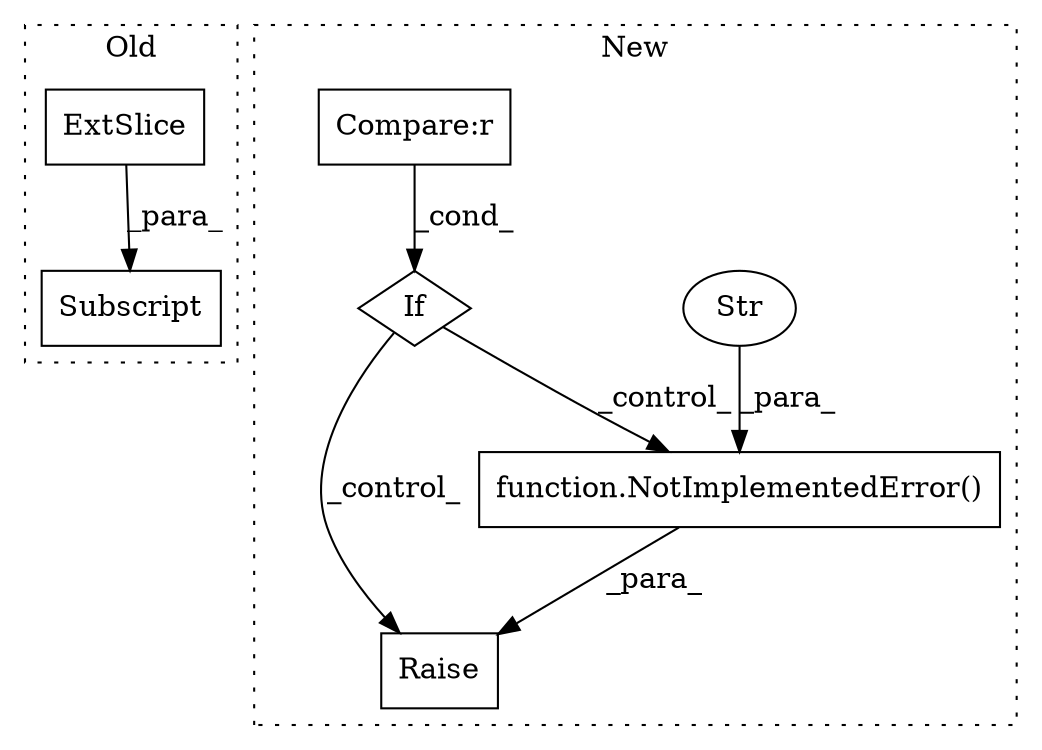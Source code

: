 digraph G {
subgraph cluster0 {
1 [label="ExtSlice" a="85" s="1520" l="4" shape="box"];
3 [label="Subscript" a="63" s="1520,0" l="13,0" shape="box"];
label = "Old";
style="dotted";
}
subgraph cluster1 {
2 [label="function.NotImplementedError()" a="75" s="2304,2352" l="20,1" shape="box"];
4 [label="Raise" a="91" s="2298" l="6" shape="box"];
5 [label="Str" a="66" s="2324" l="28" shape="ellipse"];
6 [label="If" a="96" s="1876" l="0" shape="diamond"];
7 [label="Compare:r" a="40" s="1876" l="31" shape="box"];
label = "New";
style="dotted";
}
1 -> 3 [label="_para_"];
2 -> 4 [label="_para_"];
5 -> 2 [label="_para_"];
6 -> 2 [label="_control_"];
6 -> 4 [label="_control_"];
7 -> 6 [label="_cond_"];
}